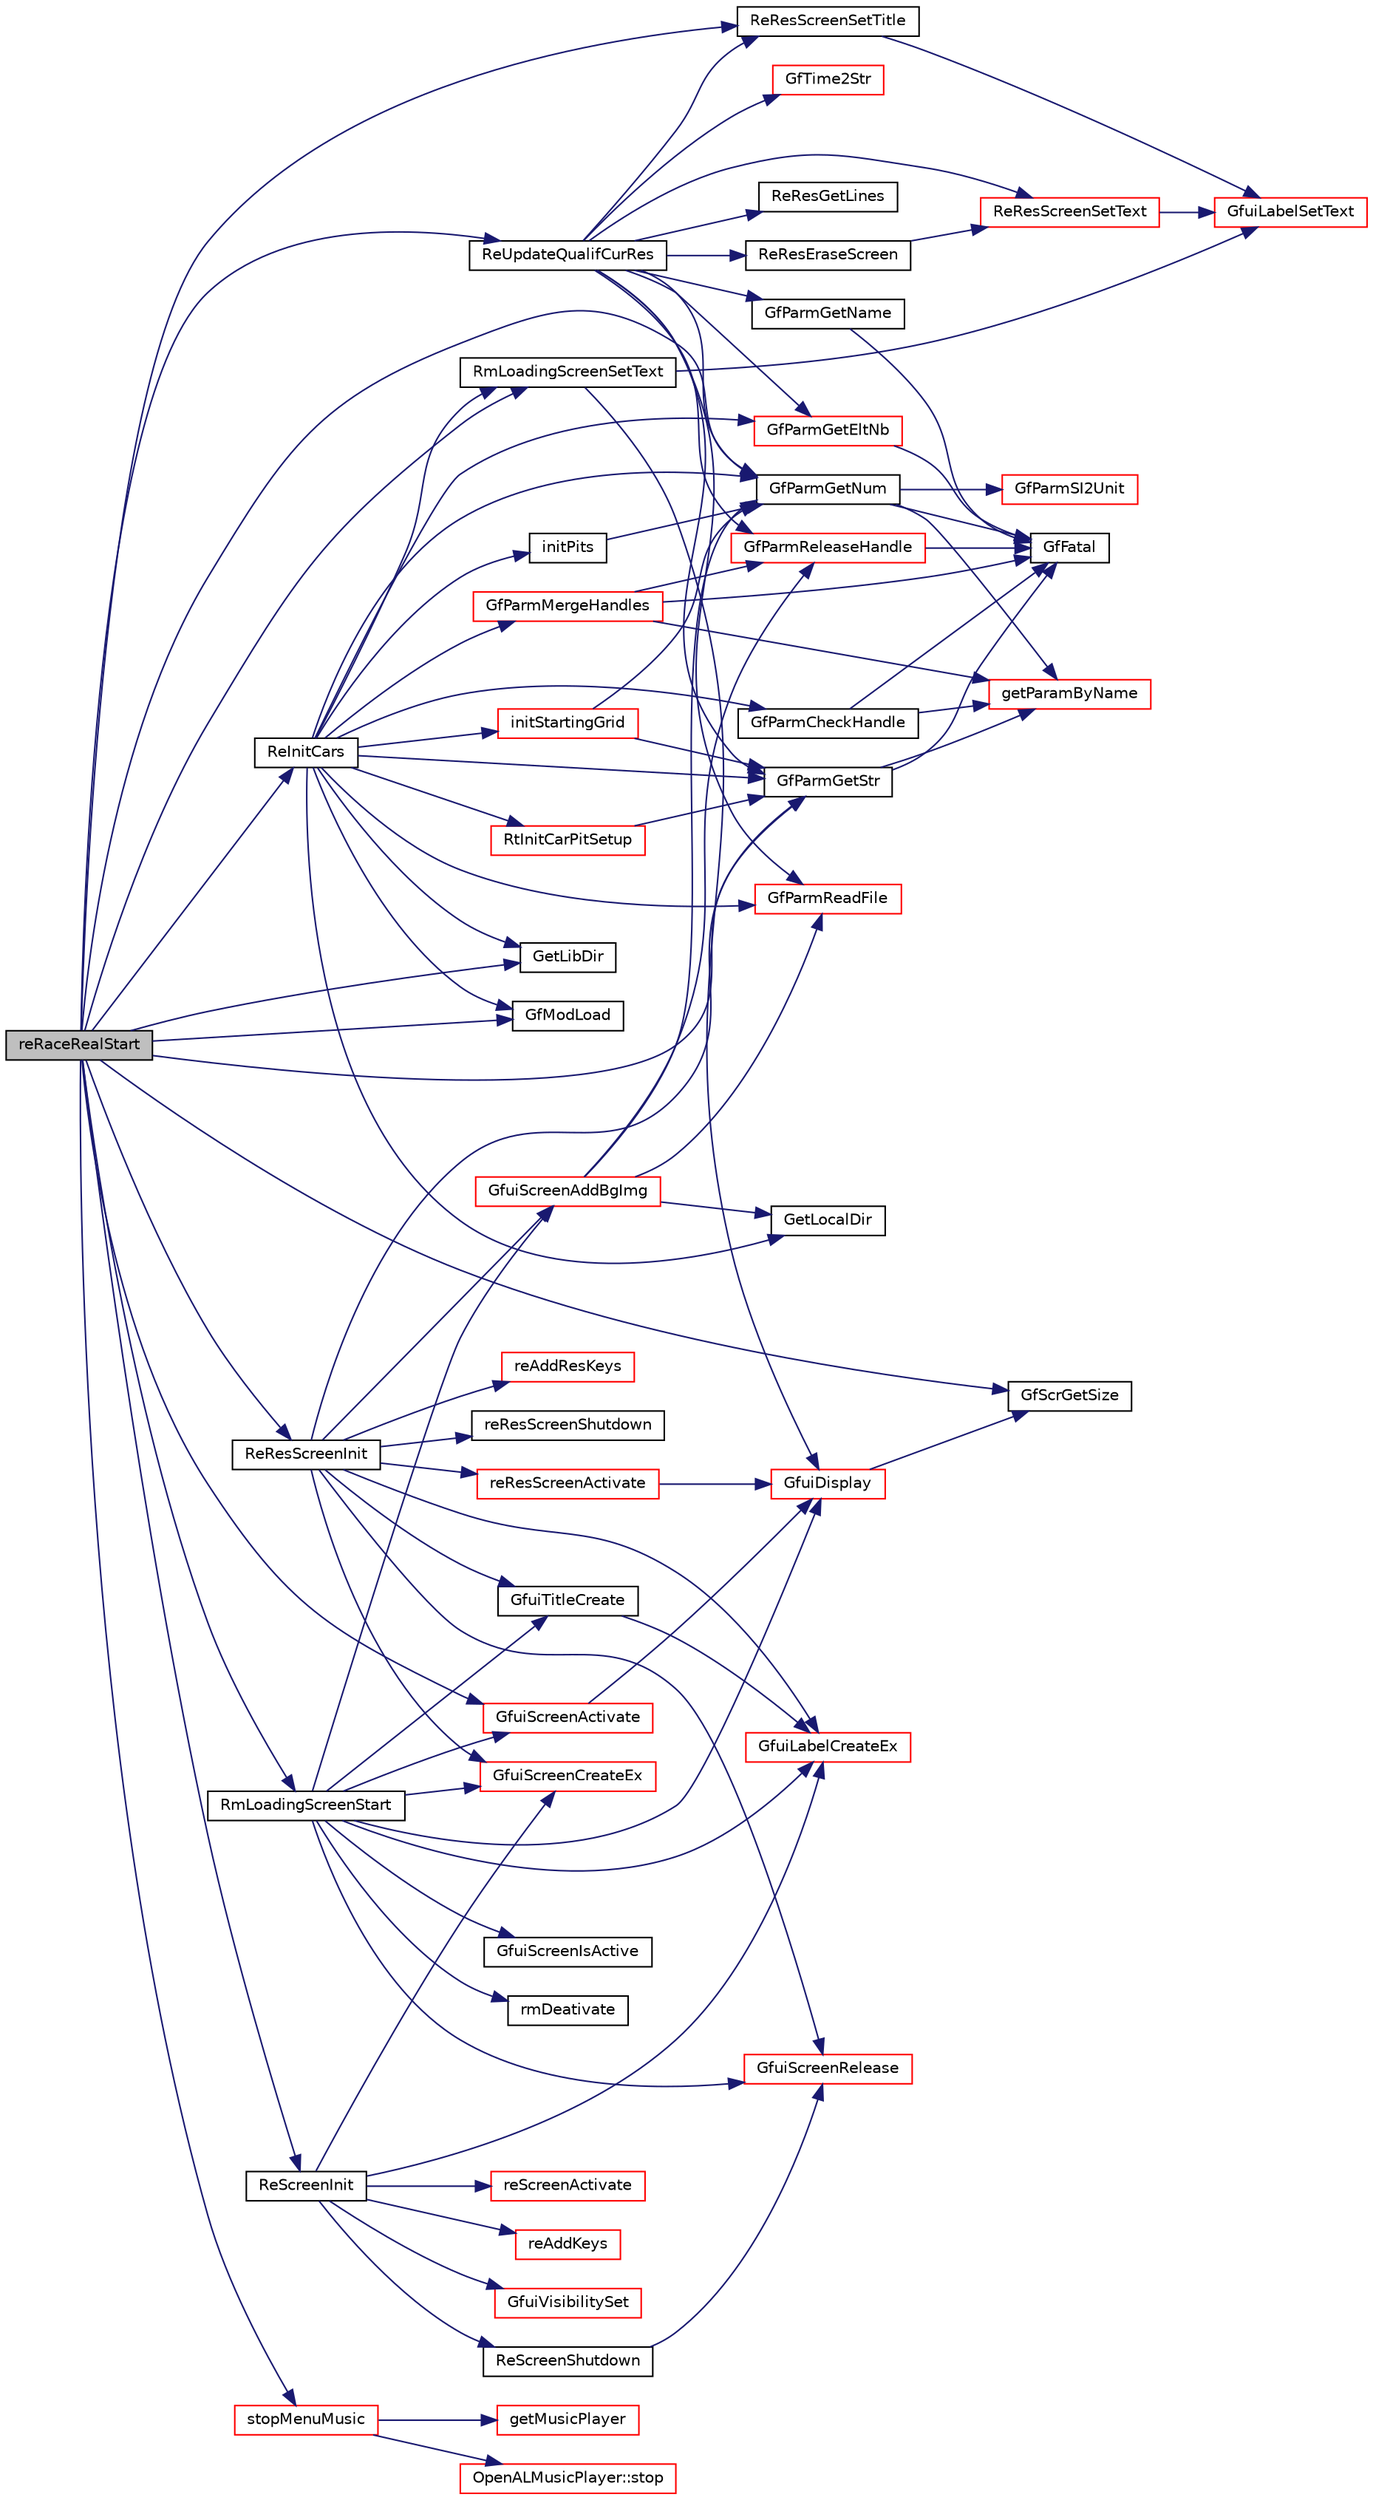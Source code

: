 digraph "reRaceRealStart"
{
  edge [fontname="Helvetica",fontsize="10",labelfontname="Helvetica",labelfontsize="10"];
  node [fontname="Helvetica",fontsize="10",shape=record];
  rankdir="LR";
  Node1 [label="reRaceRealStart",height=0.2,width=0.4,color="black", fillcolor="grey75", style="filled", fontcolor="black"];
  Node1 -> Node2 [color="midnightblue",fontsize="10",style="solid",fontname="Helvetica"];
  Node2 [label="RmLoadingScreenSetText",height=0.2,width=0.4,color="black", fillcolor="white", style="filled",URL="$group__racemantools.html#ga15b447ad25882ba666a5761e298bc4c4",tooltip="Set a new line of text on the loading screen. "];
  Node2 -> Node3 [color="midnightblue",fontsize="10",style="solid",fontname="Helvetica"];
  Node3 [label="GfuiLabelSetText",height=0.2,width=0.4,color="red", fillcolor="white", style="filled",URL="$group__gui.html#ga14f9a31e80f932a65f5bee3dec5a74af",tooltip="Change the text of a label. "];
  Node2 -> Node4 [color="midnightblue",fontsize="10",style="solid",fontname="Helvetica"];
  Node4 [label="GfuiDisplay",height=0.2,width=0.4,color="red", fillcolor="white", style="filled",URL="$group__gui.html#ga556f4f79d6831b2c3f8d152471b7e1c9",tooltip="Display function for the GUI to be called during redisplay of glut. "];
  Node4 -> Node5 [color="midnightblue",fontsize="10",style="solid",fontname="Helvetica"];
  Node5 [label="GfScrGetSize",height=0.2,width=0.4,color="black", fillcolor="white", style="filled",URL="$group__screen.html#gadcb66ba3f12ba1cb4c98367898c7f432",tooltip="Get the screen and viewport sizes. "];
  Node1 -> Node6 [color="midnightblue",fontsize="10",style="solid",fontname="Helvetica"];
  Node6 [label="GfParmGetStr",height=0.2,width=0.4,color="black", fillcolor="white", style="filled",URL="$group__paramsdata.html#gaa37bfd1fabd03d24fd50812c2330fa12",tooltip="Get a string parameter from the parameter set handle. "];
  Node6 -> Node7 [color="midnightblue",fontsize="10",style="solid",fontname="Helvetica"];
  Node7 [label="GfFatal",height=0.2,width=0.4,color="black", fillcolor="white", style="filled",URL="$tgf_8h.html#a927c58e55400ef72e0e54548b26f973d"];
  Node6 -> Node8 [color="midnightblue",fontsize="10",style="solid",fontname="Helvetica"];
  Node8 [label="getParamByName",height=0.2,width=0.4,color="red", fillcolor="white", style="filled",URL="$group__paramshelper.html#gad76ca407ee6b618e69f80c80aa319d63",tooltip="Helper function to get (or create) a parameter by name. "];
  Node1 -> Node9 [color="midnightblue",fontsize="10",style="solid",fontname="Helvetica"];
  Node9 [label="GetLibDir",height=0.2,width=0.4,color="black", fillcolor="white", style="filled",URL="$tgf_8cpp.html#a6532b80477028b45e4c8a5b3992c45c9"];
  Node1 -> Node10 [color="midnightblue",fontsize="10",style="solid",fontname="Helvetica"];
  Node10 [label="GfModLoad",height=0.2,width=0.4,color="black", fillcolor="white", style="filled",URL="$group__module.html#ga61ccfe6ae8248ff7d350f128a3bccac2",tooltip="Load the specified DLLs. "];
  Node1 -> Node11 [color="midnightblue",fontsize="10",style="solid",fontname="Helvetica"];
  Node11 [label="ReInitCars",height=0.2,width=0.4,color="black", fillcolor="white", style="filled",URL="$raceinit_8cpp.html#a72cb034e50b9c686ff395f7f0f61f075",tooltip="Initialize the cars for a race. "];
  Node11 -> Node12 [color="midnightblue",fontsize="10",style="solid",fontname="Helvetica"];
  Node12 [label="GfParmGetEltNb",height=0.2,width=0.4,color="red", fillcolor="white", style="filled",URL="$group__paramslist.html#ga8e57c951dca972b605a7978baa11c41b",tooltip="Count the number of subsections in a section in the parameter set handle. "];
  Node12 -> Node7 [color="midnightblue",fontsize="10",style="solid",fontname="Helvetica"];
  Node11 -> Node6 [color="midnightblue",fontsize="10",style="solid",fontname="Helvetica"];
  Node11 -> Node13 [color="midnightblue",fontsize="10",style="solid",fontname="Helvetica"];
  Node13 [label="GfParmGetNum",height=0.2,width=0.4,color="black", fillcolor="white", style="filled",URL="$group__paramsdata.html#ga57d6d6694c94482128c7b7bd6bf0a2e8",tooltip="Get a numerical parameter from the parameter set handle. "];
  Node13 -> Node7 [color="midnightblue",fontsize="10",style="solid",fontname="Helvetica"];
  Node13 -> Node8 [color="midnightblue",fontsize="10",style="solid",fontname="Helvetica"];
  Node13 -> Node14 [color="midnightblue",fontsize="10",style="solid",fontname="Helvetica"];
  Node14 [label="GfParmSI2Unit",height=0.2,width=0.4,color="red", fillcolor="white", style="filled",URL="$group__paramsdata.html#gab24de0cda7e3f9a5ea42be6dd7592a38",tooltip="Convert a value from SI to given unit. "];
  Node11 -> Node9 [color="midnightblue",fontsize="10",style="solid",fontname="Helvetica"];
  Node11 -> Node10 [color="midnightblue",fontsize="10",style="solid",fontname="Helvetica"];
  Node11 -> Node15 [color="midnightblue",fontsize="10",style="solid",fontname="Helvetica"];
  Node15 [label="GetLocalDir",height=0.2,width=0.4,color="black", fillcolor="white", style="filled",URL="$tgf_8cpp.html#ae34eae3991aacabaf9c64025449d8c87"];
  Node11 -> Node16 [color="midnightblue",fontsize="10",style="solid",fontname="Helvetica"];
  Node16 [label="GfParmReadFile",height=0.2,width=0.4,color="red", fillcolor="white", style="filled",URL="$group__paramsfile.html#ga86fccfc1b5f8abf4ef6546896abd1e4f",tooltip="Read parameter set from file and return handle to parameter set. "];
  Node11 -> Node2 [color="midnightblue",fontsize="10",style="solid",fontname="Helvetica"];
  Node11 -> Node17 [color="midnightblue",fontsize="10",style="solid",fontname="Helvetica"];
  Node17 [label="GfParmCheckHandle",height=0.2,width=0.4,color="black", fillcolor="white", style="filled",URL="$group__paramsfile.html#gaab94dc5953bcbb137ef7e4845e511d06",tooltip="Check the values in the parameter set tgt against the min/max/within definitions in the ref parameter..."];
  Node17 -> Node7 [color="midnightblue",fontsize="10",style="solid",fontname="Helvetica"];
  Node17 -> Node8 [color="midnightblue",fontsize="10",style="solid",fontname="Helvetica"];
  Node11 -> Node18 [color="midnightblue",fontsize="10",style="solid",fontname="Helvetica"];
  Node18 [label="GfParmMergeHandles",height=0.2,width=0.4,color="red", fillcolor="white", style="filled",URL="$group__paramsfile.html#ga446ff900a0929bce0b5546d2cc4217dd",tooltip="Merge two parameter sets into a new one, either containing parameters from ref, tgt or from both sets..."];
  Node18 -> Node7 [color="midnightblue",fontsize="10",style="solid",fontname="Helvetica"];
  Node18 -> Node8 [color="midnightblue",fontsize="10",style="solid",fontname="Helvetica"];
  Node18 -> Node19 [color="midnightblue",fontsize="10",style="solid",fontname="Helvetica"];
  Node19 [label="GfParmReleaseHandle",height=0.2,width=0.4,color="red", fillcolor="white", style="filled",URL="$group__paramsfile.html#ga1a1597d2697db41bcb9fdb64a6569761",tooltip="Release given parameter set handle parmHandle. "];
  Node19 -> Node7 [color="midnightblue",fontsize="10",style="solid",fontname="Helvetica"];
  Node11 -> Node20 [color="midnightblue",fontsize="10",style="solid",fontname="Helvetica"];
  Node20 [label="RtInitCarPitSetup",height=0.2,width=0.4,color="red", fillcolor="white", style="filled",URL="$group__setuptools.html#gaeac50f62aeee0f2e936bacc869143541",tooltip="Initialize tCarPitSetup from data in parameter set given in handle hdle. "];
  Node20 -> Node6 [color="midnightblue",fontsize="10",style="solid",fontname="Helvetica"];
  Node11 -> Node21 [color="midnightblue",fontsize="10",style="solid",fontname="Helvetica"];
  Node21 [label="initStartingGrid",height=0.2,width=0.4,color="red", fillcolor="white", style="filled",URL="$raceinit_8cpp.html#a8ef85a57a2787c4c8f9e688379ff215a"];
  Node21 -> Node6 [color="midnightblue",fontsize="10",style="solid",fontname="Helvetica"];
  Node21 -> Node13 [color="midnightblue",fontsize="10",style="solid",fontname="Helvetica"];
  Node11 -> Node22 [color="midnightblue",fontsize="10",style="solid",fontname="Helvetica"];
  Node22 [label="initPits",height=0.2,width=0.4,color="black", fillcolor="white", style="filled",URL="$raceinit_8cpp.html#a80dc5ae8c043f5596dc95a4928d937e1"];
  Node22 -> Node13 [color="midnightblue",fontsize="10",style="solid",fontname="Helvetica"];
  Node1 -> Node23 [color="midnightblue",fontsize="10",style="solid",fontname="Helvetica"];
  Node23 [label="ReScreenInit",height=0.2,width=0.4,color="black", fillcolor="white", style="filled",URL="$racegl_8cpp.html#acae3496994db50cccb1a9a6e880f1ffd"];
  Node23 -> Node24 [color="midnightblue",fontsize="10",style="solid",fontname="Helvetica"];
  Node24 [label="ReScreenShutdown",height=0.2,width=0.4,color="black", fillcolor="white", style="filled",URL="$racegl_8cpp.html#ad07348e3a5c809596ab875b78e7f7a46"];
  Node24 -> Node25 [color="midnightblue",fontsize="10",style="solid",fontname="Helvetica"];
  Node25 [label="GfuiScreenRelease",height=0.2,width=0.4,color="red", fillcolor="white", style="filled",URL="$group__gui.html#ga188b33e2755fc6c39199f60dd60cc6d5",tooltip="Release the given screen. "];
  Node23 -> Node26 [color="midnightblue",fontsize="10",style="solid",fontname="Helvetica"];
  Node26 [label="GfuiScreenCreateEx",height=0.2,width=0.4,color="red", fillcolor="white", style="filled",URL="$group__gui.html#gad9d378558d1ea2fb3348ef4341f99311",tooltip="Create a screen. "];
  Node23 -> Node27 [color="midnightblue",fontsize="10",style="solid",fontname="Helvetica"];
  Node27 [label="reScreenActivate",height=0.2,width=0.4,color="red", fillcolor="white", style="filled",URL="$racegl_8cpp.html#a17e40085880d4a53dfbcf4f352ec70f1"];
  Node23 -> Node28 [color="midnightblue",fontsize="10",style="solid",fontname="Helvetica"];
  Node28 [label="reAddKeys",height=0.2,width=0.4,color="red", fillcolor="white", style="filled",URL="$racegl_8cpp.html#a6d69247131589676c064f9b60ad3b154"];
  Node23 -> Node29 [color="midnightblue",fontsize="10",style="solid",fontname="Helvetica"];
  Node29 [label="GfuiLabelCreateEx",height=0.2,width=0.4,color="red", fillcolor="white", style="filled",URL="$group__gui.html#gab2495517bb164c00201dedd420cb60ac",tooltip="Create a new label (extended version). "];
  Node23 -> Node30 [color="midnightblue",fontsize="10",style="solid",fontname="Helvetica"];
  Node30 [label="GfuiVisibilitySet",height=0.2,width=0.4,color="red", fillcolor="white", style="filled",URL="$group__gui.html#ga54cdf60d97666c43dd2a16e4647a8309",tooltip="Set/unset the visibility attribute of an object. "];
  Node1 -> Node31 [color="midnightblue",fontsize="10",style="solid",fontname="Helvetica"];
  Node31 [label="ReResScreenInit",height=0.2,width=0.4,color="black", fillcolor="white", style="filled",URL="$racegl_8cpp.html#ae556392613c157252f43b9c95bad4606"];
  Node31 -> Node25 [color="midnightblue",fontsize="10",style="solid",fontname="Helvetica"];
  Node31 -> Node26 [color="midnightblue",fontsize="10",style="solid",fontname="Helvetica"];
  Node31 -> Node32 [color="midnightblue",fontsize="10",style="solid",fontname="Helvetica"];
  Node32 [label="reResScreenActivate",height=0.2,width=0.4,color="red", fillcolor="white", style="filled",URL="$racegl_8cpp.html#a972dda75f6c18e8f4724fc2f953e2e4c"];
  Node32 -> Node4 [color="midnightblue",fontsize="10",style="solid",fontname="Helvetica"];
  Node31 -> Node33 [color="midnightblue",fontsize="10",style="solid",fontname="Helvetica"];
  Node33 [label="reResScreenShutdown",height=0.2,width=0.4,color="black", fillcolor="white", style="filled",URL="$racegl_8cpp.html#a051441b0dc64a519584a06be6cb2144c"];
  Node31 -> Node34 [color="midnightblue",fontsize="10",style="solid",fontname="Helvetica"];
  Node34 [label="GfuiTitleCreate",height=0.2,width=0.4,color="black", fillcolor="white", style="filled",URL="$group__gui.html#ga2175b7439c4af8f85305dd64b5ebc7a9",tooltip="Add a Title to the screen. "];
  Node34 -> Node29 [color="midnightblue",fontsize="10",style="solid",fontname="Helvetica"];
  Node31 -> Node6 [color="midnightblue",fontsize="10",style="solid",fontname="Helvetica"];
  Node31 -> Node35 [color="midnightblue",fontsize="10",style="solid",fontname="Helvetica"];
  Node35 [label="GfuiScreenAddBgImg",height=0.2,width=0.4,color="red", fillcolor="white", style="filled",URL="$group__gui.html#ga2d1e0f1edf2ed7b53be750c721de1f0a",tooltip="Add an image background to a screen. "];
  Node35 -> Node15 [color="midnightblue",fontsize="10",style="solid",fontname="Helvetica"];
  Node35 -> Node16 [color="midnightblue",fontsize="10",style="solid",fontname="Helvetica"];
  Node35 -> Node13 [color="midnightblue",fontsize="10",style="solid",fontname="Helvetica"];
  Node35 -> Node19 [color="midnightblue",fontsize="10",style="solid",fontname="Helvetica"];
  Node31 -> Node36 [color="midnightblue",fontsize="10",style="solid",fontname="Helvetica"];
  Node36 [label="reAddResKeys",height=0.2,width=0.4,color="red", fillcolor="white", style="filled",URL="$racegl_8cpp.html#a72fadc00167a28255e0959b88a84ddba"];
  Node31 -> Node29 [color="midnightblue",fontsize="10",style="solid",fontname="Helvetica"];
  Node1 -> Node13 [color="midnightblue",fontsize="10",style="solid",fontname="Helvetica"];
  Node1 -> Node37 [color="midnightblue",fontsize="10",style="solid",fontname="Helvetica"];
  Node37 [label="RmLoadingScreenStart",height=0.2,width=0.4,color="black", fillcolor="white", style="filled",URL="$group__racemantools.html#gaee3996d7db5f66362a5c1508b3a1764e",tooltip="Set up loading screen. "];
  Node37 -> Node38 [color="midnightblue",fontsize="10",style="solid",fontname="Helvetica"];
  Node38 [label="GfuiScreenIsActive",height=0.2,width=0.4,color="black", fillcolor="white", style="filled",URL="$group__gui.html#gad98b470507af1cb637fbd4b97413c18b",tooltip="Tell if the screen is active or not. "];
  Node37 -> Node25 [color="midnightblue",fontsize="10",style="solid",fontname="Helvetica"];
  Node37 -> Node26 [color="midnightblue",fontsize="10",style="solid",fontname="Helvetica"];
  Node37 -> Node39 [color="midnightblue",fontsize="10",style="solid",fontname="Helvetica"];
  Node39 [label="rmDeativate",height=0.2,width=0.4,color="black", fillcolor="white", style="filled",URL="$loadingscreen_8cpp.html#a0ef1a132ee1bdd085752420bcac117ce"];
  Node37 -> Node34 [color="midnightblue",fontsize="10",style="solid",fontname="Helvetica"];
  Node37 -> Node29 [color="midnightblue",fontsize="10",style="solid",fontname="Helvetica"];
  Node37 -> Node35 [color="midnightblue",fontsize="10",style="solid",fontname="Helvetica"];
  Node37 -> Node40 [color="midnightblue",fontsize="10",style="solid",fontname="Helvetica"];
  Node40 [label="GfuiScreenActivate",height=0.2,width=0.4,color="red", fillcolor="white", style="filled",URL="$group__gui.html#gadbbca757848adfdf2719c4678e30a0a2",tooltip="Activate a screen and make it current. "];
  Node40 -> Node4 [color="midnightblue",fontsize="10",style="solid",fontname="Helvetica"];
  Node37 -> Node4 [color="midnightblue",fontsize="10",style="solid",fontname="Helvetica"];
  Node1 -> Node41 [color="midnightblue",fontsize="10",style="solid",fontname="Helvetica"];
  Node41 [label="ReUpdateQualifCurRes",height=0.2,width=0.4,color="black", fillcolor="white", style="filled",URL="$raceresults_8cpp.html#a269bb1e53a3eae7b78b877a435837acb"];
  Node41 -> Node42 [color="midnightblue",fontsize="10",style="solid",fontname="Helvetica"];
  Node42 [label="ReResEraseScreen",height=0.2,width=0.4,color="black", fillcolor="white", style="filled",URL="$racegl_8cpp.html#a727397b330edc0fcdeaa10e787d090cd"];
  Node42 -> Node43 [color="midnightblue",fontsize="10",style="solid",fontname="Helvetica"];
  Node43 [label="ReResScreenSetText",height=0.2,width=0.4,color="red", fillcolor="white", style="filled",URL="$racegl_8cpp.html#a411904c2aa4b64afe96b06a7c17c5995"];
  Node43 -> Node3 [color="midnightblue",fontsize="10",style="solid",fontname="Helvetica"];
  Node41 -> Node44 [color="midnightblue",fontsize="10",style="solid",fontname="Helvetica"];
  Node44 [label="ReResGetLines",height=0.2,width=0.4,color="black", fillcolor="white", style="filled",URL="$racegl_8cpp.html#abb169c247857dd86e5cc96fc36611fe5"];
  Node41 -> Node45 [color="midnightblue",fontsize="10",style="solid",fontname="Helvetica"];
  Node45 [label="ReResScreenSetTitle",height=0.2,width=0.4,color="black", fillcolor="white", style="filled",URL="$racegl_8cpp.html#ae808e43b2a0c507578abe33a757e9bec"];
  Node45 -> Node3 [color="midnightblue",fontsize="10",style="solid",fontname="Helvetica"];
  Node41 -> Node16 [color="midnightblue",fontsize="10",style="solid",fontname="Helvetica"];
  Node41 -> Node46 [color="midnightblue",fontsize="10",style="solid",fontname="Helvetica"];
  Node46 [label="GfParmGetName",height=0.2,width=0.4,color="black", fillcolor="white", style="filled",URL="$group__paramsdata.html#gacf4558e2d3c35c6a69b2801eda4658ee",tooltip="Get the name property of the parameter set handle. "];
  Node46 -> Node7 [color="midnightblue",fontsize="10",style="solid",fontname="Helvetica"];
  Node41 -> Node12 [color="midnightblue",fontsize="10",style="solid",fontname="Helvetica"];
  Node41 -> Node13 [color="midnightblue",fontsize="10",style="solid",fontname="Helvetica"];
  Node41 -> Node47 [color="midnightblue",fontsize="10",style="solid",fontname="Helvetica"];
  Node47 [label="GfTime2Str",height=0.2,width=0.4,color="red", fillcolor="white", style="filled",URL="$group__screen.html#ga08bae5cfa88d58fc0a4e921f3923c164",tooltip="Convert a time in seconds (float) to an ascii string. "];
  Node41 -> Node43 [color="midnightblue",fontsize="10",style="solid",fontname="Helvetica"];
  Node41 -> Node6 [color="midnightblue",fontsize="10",style="solid",fontname="Helvetica"];
  Node41 -> Node19 [color="midnightblue",fontsize="10",style="solid",fontname="Helvetica"];
  Node1 -> Node45 [color="midnightblue",fontsize="10",style="solid",fontname="Helvetica"];
  Node1 -> Node5 [color="midnightblue",fontsize="10",style="solid",fontname="Helvetica"];
  Node1 -> Node48 [color="midnightblue",fontsize="10",style="solid",fontname="Helvetica"];
  Node48 [label="stopMenuMusic",height=0.2,width=0.4,color="red", fillcolor="white", style="filled",URL="$musicplayer_8cpp.html#a3b98083b5e8299c98dee056ff2c161b8"];
  Node48 -> Node49 [color="midnightblue",fontsize="10",style="solid",fontname="Helvetica"];
  Node49 [label="getMusicPlayer",height=0.2,width=0.4,color="red", fillcolor="white", style="filled",URL="$musicplayer_8cpp.html#a44e5f603abefd690fd66c7db16cb6237"];
  Node48 -> Node50 [color="midnightblue",fontsize="10",style="solid",fontname="Helvetica"];
  Node50 [label="OpenALMusicPlayer::stop",height=0.2,width=0.4,color="red", fillcolor="white", style="filled",URL="$class_open_a_l_music_player.html#a292034036641d715e21bd56042ea00d6"];
  Node1 -> Node40 [color="midnightblue",fontsize="10",style="solid",fontname="Helvetica"];
}
